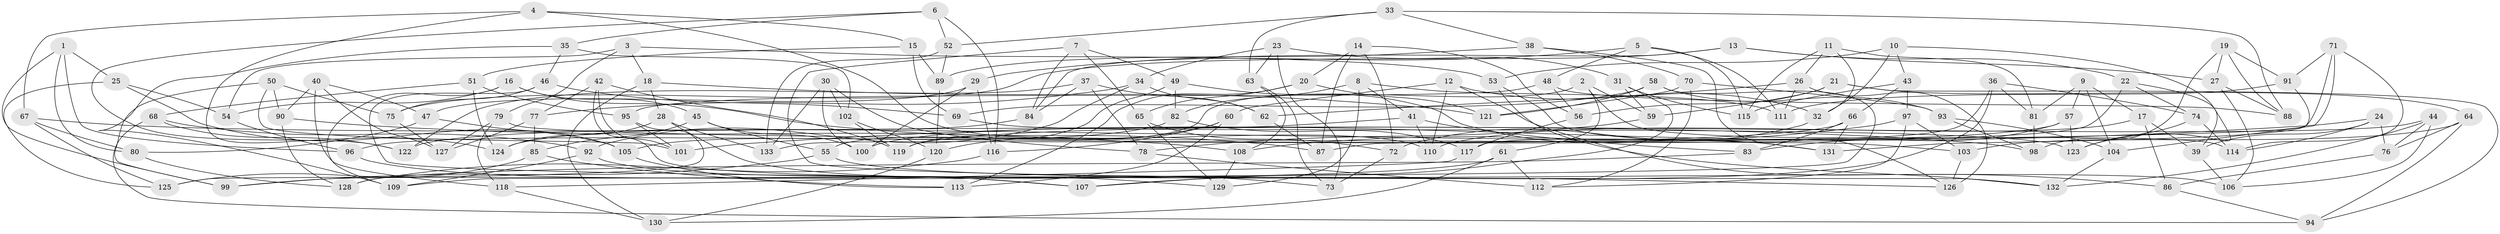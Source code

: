 // Generated by graph-tools (version 1.1) at 2025/37/03/09/25 02:37:53]
// undirected, 133 vertices, 266 edges
graph export_dot {
graph [start="1"]
  node [color=gray90,style=filled];
  1;
  2;
  3;
  4;
  5;
  6;
  7;
  8;
  9;
  10;
  11;
  12;
  13;
  14;
  15;
  16;
  17;
  18;
  19;
  20;
  21;
  22;
  23;
  24;
  25;
  26;
  27;
  28;
  29;
  30;
  31;
  32;
  33;
  34;
  35;
  36;
  37;
  38;
  39;
  40;
  41;
  42;
  43;
  44;
  45;
  46;
  47;
  48;
  49;
  50;
  51;
  52;
  53;
  54;
  55;
  56;
  57;
  58;
  59;
  60;
  61;
  62;
  63;
  64;
  65;
  66;
  67;
  68;
  69;
  70;
  71;
  72;
  73;
  74;
  75;
  76;
  77;
  78;
  79;
  80;
  81;
  82;
  83;
  84;
  85;
  86;
  87;
  88;
  89;
  90;
  91;
  92;
  93;
  94;
  95;
  96;
  97;
  98;
  99;
  100;
  101;
  102;
  103;
  104;
  105;
  106;
  107;
  108;
  109;
  110;
  111;
  112;
  113;
  114;
  115;
  116;
  117;
  118;
  119;
  120;
  121;
  122;
  123;
  124;
  125;
  126;
  127;
  128;
  129;
  130;
  131;
  132;
  133;
  1 -- 99;
  1 -- 80;
  1 -- 25;
  1 -- 96;
  2 -- 114;
  2 -- 59;
  2 -- 61;
  2 -- 55;
  3 -- 18;
  3 -- 53;
  3 -- 54;
  3 -- 79;
  4 -- 110;
  4 -- 67;
  4 -- 124;
  4 -- 15;
  5 -- 29;
  5 -- 115;
  5 -- 111;
  5 -- 48;
  6 -- 52;
  6 -- 35;
  6 -- 116;
  6 -- 122;
  7 -- 65;
  7 -- 84;
  7 -- 49;
  7 -- 132;
  8 -- 111;
  8 -- 41;
  8 -- 82;
  8 -- 129;
  9 -- 57;
  9 -- 81;
  9 -- 17;
  9 -- 104;
  10 -- 32;
  10 -- 123;
  10 -- 53;
  10 -- 43;
  11 -- 32;
  11 -- 81;
  11 -- 26;
  11 -- 115;
  12 -- 60;
  12 -- 86;
  12 -- 32;
  12 -- 110;
  13 -- 84;
  13 -- 27;
  13 -- 75;
  13 -- 22;
  14 -- 56;
  14 -- 72;
  14 -- 20;
  14 -- 87;
  15 -- 51;
  15 -- 89;
  15 -- 69;
  16 -- 54;
  16 -- 87;
  16 -- 109;
  16 -- 45;
  17 -- 110;
  17 -- 86;
  17 -- 39;
  18 -- 130;
  18 -- 28;
  18 -- 121;
  19 -- 91;
  19 -- 88;
  19 -- 98;
  19 -- 27;
  20 -- 121;
  20 -- 65;
  20 -- 113;
  21 -- 94;
  21 -- 56;
  21 -- 59;
  21 -- 64;
  22 -- 133;
  22 -- 74;
  22 -- 39;
  23 -- 31;
  23 -- 73;
  23 -- 63;
  23 -- 34;
  24 -- 101;
  24 -- 114;
  24 -- 39;
  24 -- 76;
  25 -- 54;
  25 -- 125;
  25 -- 105;
  26 -- 62;
  26 -- 126;
  26 -- 111;
  27 -- 106;
  27 -- 88;
  28 -- 133;
  28 -- 73;
  28 -- 124;
  29 -- 116;
  29 -- 100;
  29 -- 47;
  30 -- 78;
  30 -- 100;
  30 -- 102;
  30 -- 133;
  31 -- 115;
  31 -- 107;
  31 -- 59;
  32 -- 72;
  33 -- 38;
  33 -- 63;
  33 -- 88;
  33 -- 52;
  34 -- 77;
  34 -- 92;
  34 -- 62;
  35 -- 46;
  35 -- 102;
  35 -- 109;
  36 -- 117;
  36 -- 74;
  36 -- 107;
  36 -- 81;
  37 -- 62;
  37 -- 122;
  37 -- 84;
  37 -- 78;
  38 -- 126;
  38 -- 89;
  38 -- 70;
  39 -- 106;
  40 -- 47;
  40 -- 90;
  40 -- 118;
  40 -- 127;
  41 -- 110;
  41 -- 100;
  41 -- 83;
  42 -- 101;
  42 -- 77;
  42 -- 119;
  42 -- 129;
  43 -- 115;
  43 -- 66;
  43 -- 97;
  44 -- 119;
  44 -- 76;
  44 -- 132;
  44 -- 106;
  45 -- 100;
  45 -- 55;
  45 -- 85;
  46 -- 69;
  46 -- 75;
  46 -- 126;
  47 -- 105;
  47 -- 80;
  48 -- 56;
  48 -- 88;
  48 -- 95;
  49 -- 119;
  49 -- 131;
  49 -- 82;
  50 -- 101;
  50 -- 75;
  50 -- 99;
  50 -- 90;
  51 -- 68;
  51 -- 124;
  51 -- 95;
  52 -- 89;
  52 -- 133;
  53 -- 131;
  53 -- 132;
  54 -- 96;
  55 -- 99;
  55 -- 106;
  56 -- 117;
  57 -- 122;
  57 -- 123;
  57 -- 83;
  58 -- 121;
  58 -- 69;
  58 -- 93;
  58 -- 109;
  59 -- 78;
  60 -- 120;
  60 -- 116;
  60 -- 113;
  61 -- 112;
  61 -- 99;
  61 -- 130;
  62 -- 87;
  63 -- 108;
  63 -- 73;
  64 -- 76;
  64 -- 94;
  64 -- 103;
  65 -- 72;
  65 -- 129;
  66 -- 131;
  66 -- 83;
  66 -- 96;
  67 -- 80;
  67 -- 125;
  67 -- 98;
  68 -- 94;
  68 -- 122;
  68 -- 92;
  69 -- 123;
  70 -- 121;
  70 -- 93;
  70 -- 112;
  71 -- 114;
  71 -- 91;
  71 -- 104;
  71 -- 87;
  72 -- 73;
  74 -- 123;
  74 -- 114;
  75 -- 127;
  76 -- 86;
  77 -- 85;
  77 -- 127;
  78 -- 112;
  79 -- 118;
  79 -- 127;
  79 -- 103;
  80 -- 128;
  81 -- 98;
  82 -- 105;
  82 -- 117;
  83 -- 128;
  84 -- 124;
  85 -- 125;
  85 -- 113;
  86 -- 94;
  89 -- 120;
  90 -- 108;
  90 -- 128;
  91 -- 131;
  91 -- 111;
  92 -- 107;
  92 -- 109;
  93 -- 104;
  93 -- 98;
  95 -- 125;
  95 -- 101;
  96 -- 107;
  97 -- 108;
  97 -- 103;
  97 -- 112;
  102 -- 119;
  102 -- 120;
  103 -- 126;
  104 -- 132;
  105 -- 113;
  108 -- 129;
  116 -- 128;
  117 -- 118;
  118 -- 130;
  120 -- 130;
}
